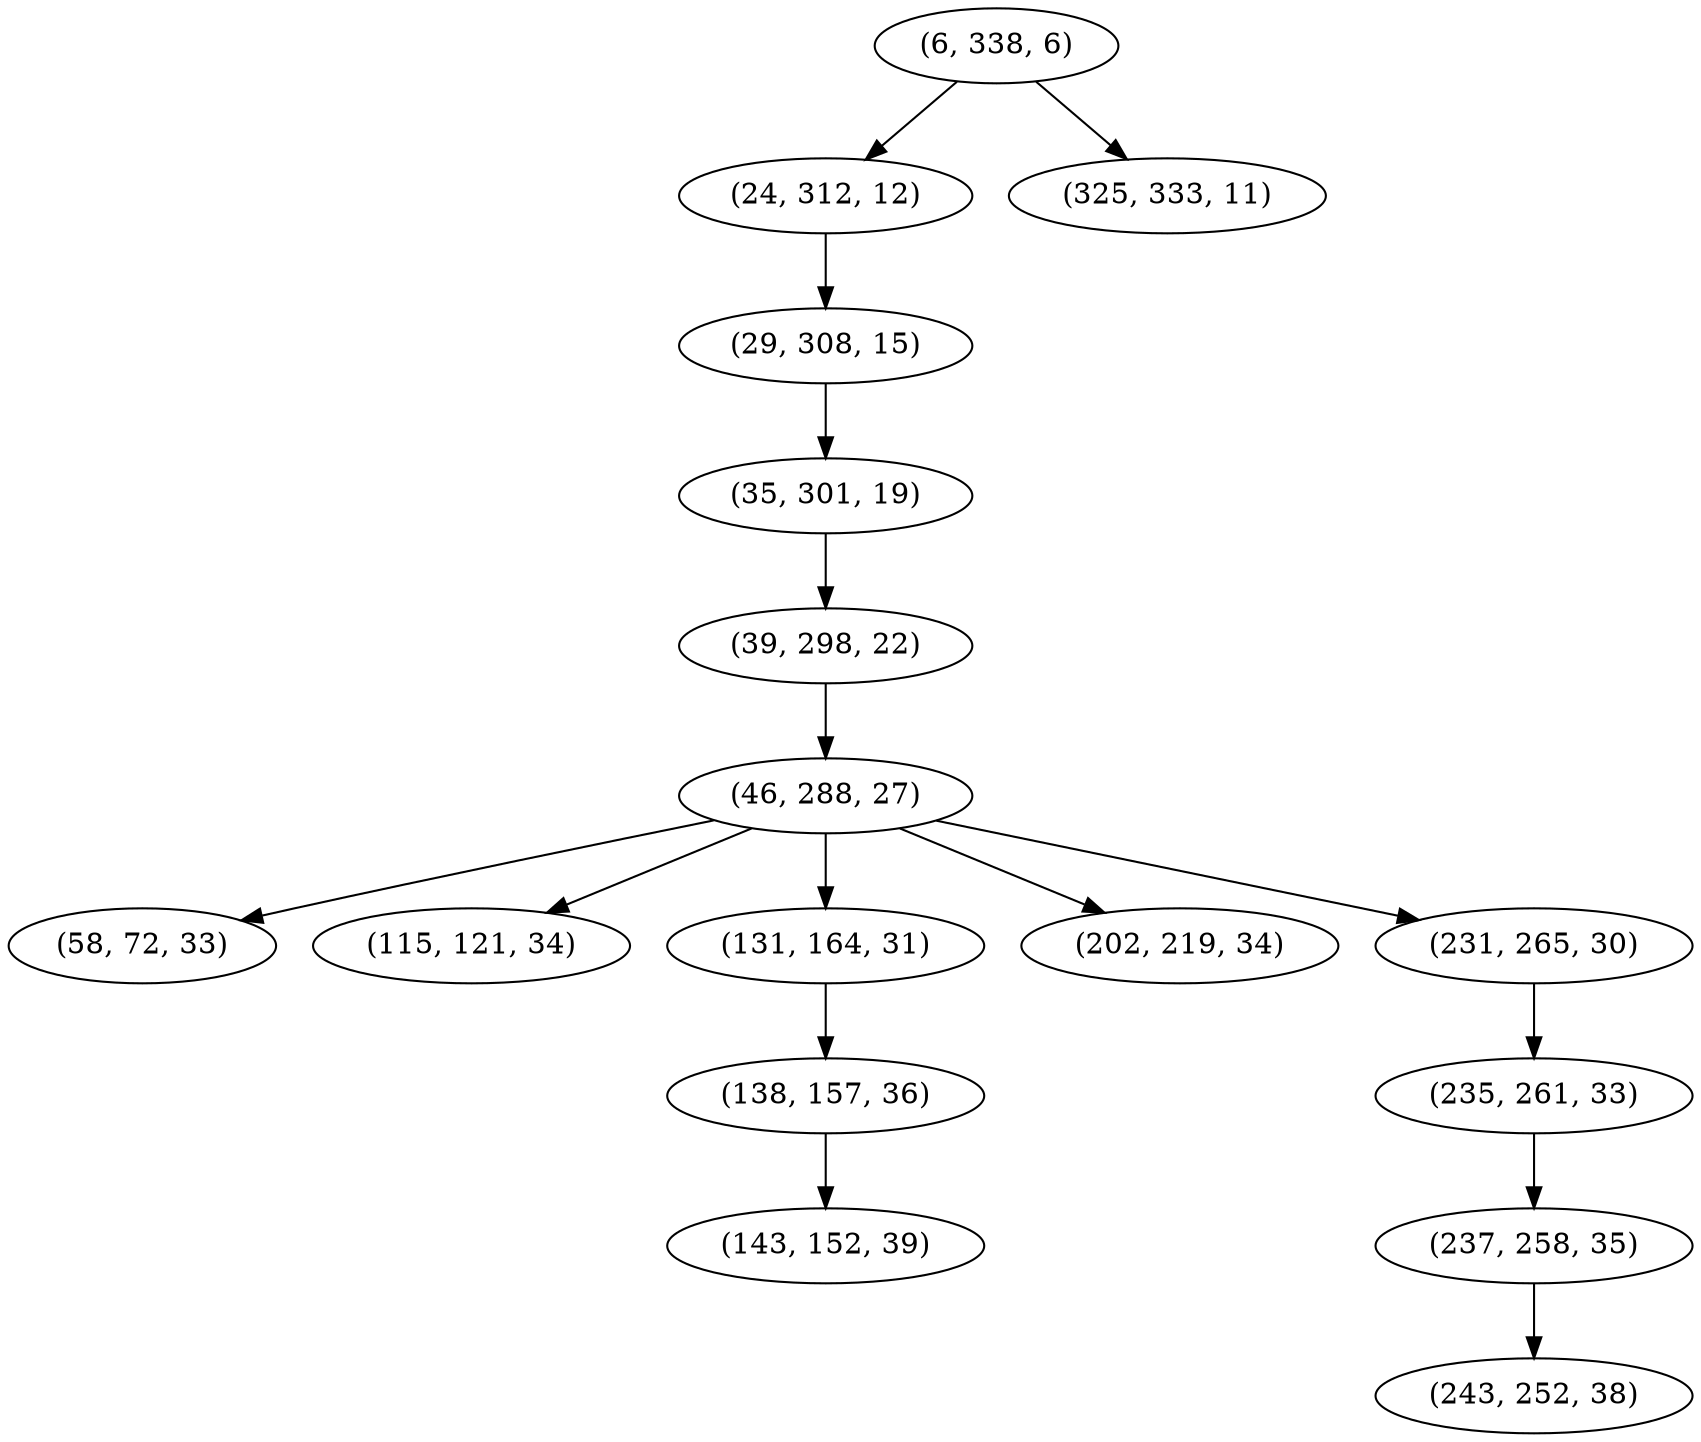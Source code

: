 digraph tree {
    "(6, 338, 6)";
    "(24, 312, 12)";
    "(29, 308, 15)";
    "(35, 301, 19)";
    "(39, 298, 22)";
    "(46, 288, 27)";
    "(58, 72, 33)";
    "(115, 121, 34)";
    "(131, 164, 31)";
    "(138, 157, 36)";
    "(143, 152, 39)";
    "(202, 219, 34)";
    "(231, 265, 30)";
    "(235, 261, 33)";
    "(237, 258, 35)";
    "(243, 252, 38)";
    "(325, 333, 11)";
    "(6, 338, 6)" -> "(24, 312, 12)";
    "(6, 338, 6)" -> "(325, 333, 11)";
    "(24, 312, 12)" -> "(29, 308, 15)";
    "(29, 308, 15)" -> "(35, 301, 19)";
    "(35, 301, 19)" -> "(39, 298, 22)";
    "(39, 298, 22)" -> "(46, 288, 27)";
    "(46, 288, 27)" -> "(58, 72, 33)";
    "(46, 288, 27)" -> "(115, 121, 34)";
    "(46, 288, 27)" -> "(131, 164, 31)";
    "(46, 288, 27)" -> "(202, 219, 34)";
    "(46, 288, 27)" -> "(231, 265, 30)";
    "(131, 164, 31)" -> "(138, 157, 36)";
    "(138, 157, 36)" -> "(143, 152, 39)";
    "(231, 265, 30)" -> "(235, 261, 33)";
    "(235, 261, 33)" -> "(237, 258, 35)";
    "(237, 258, 35)" -> "(243, 252, 38)";
}
